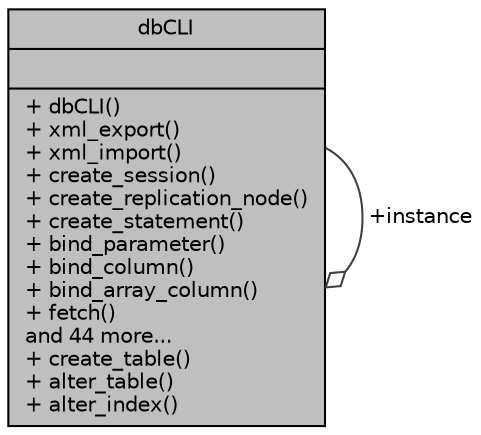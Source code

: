 digraph "dbCLI"
{
 // INTERACTIVE_SVG=YES
 // LATEX_PDF_SIZE
  edge [fontname="Helvetica",fontsize="10",labelfontname="Helvetica",labelfontsize="10"];
  node [fontname="Helvetica",fontsize="10",shape=record];
  Node1 [label="{dbCLI\n||+ dbCLI()\l+ xml_export()\l+ xml_import()\l+ create_session()\l+ create_replication_node()\l+ create_statement()\l+ bind_parameter()\l+ bind_column()\l+ bind_array_column()\l+ fetch()\land 44 more...\l+ create_table()\l+ alter_table()\l+ alter_index()\l}",height=0.2,width=0.4,color="black", fillcolor="grey75", style="filled", fontcolor="black",tooltip=" "];
  Node1 -> Node1 [color="grey25",fontsize="10",style="solid",label=" +instance" ,arrowhead="odiamond",fontname="Helvetica"];
}
